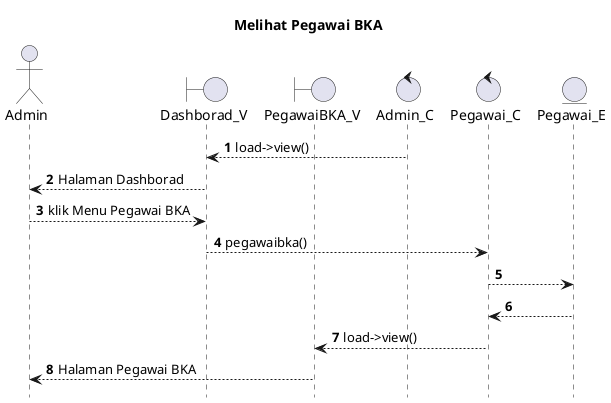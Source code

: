 @startuml

autonumber
hide footbox
title Melihat Pegawai BKA

Actor Admin
boundary Dashborad_V
boundary PegawaiBKA_V
control Admin_C
control Pegawai_C
Entity Pegawai_E

Admin_C --> Dashborad_V: load->view()
Dashborad_V --> Admin: Halaman Dashborad
Admin --> Dashborad_V: klik Menu Pegawai BKA
Dashborad_V --> Pegawai_C: pegawaibka()
Pegawai_C --> Pegawai_E:
    
    Pegawai_E --> Pegawai_C:
    Pegawai_C --> PegawaiBKA_V: load->view()
    PegawaiBKA_V --> Admin: Halaman Pegawai BKA

@enduml